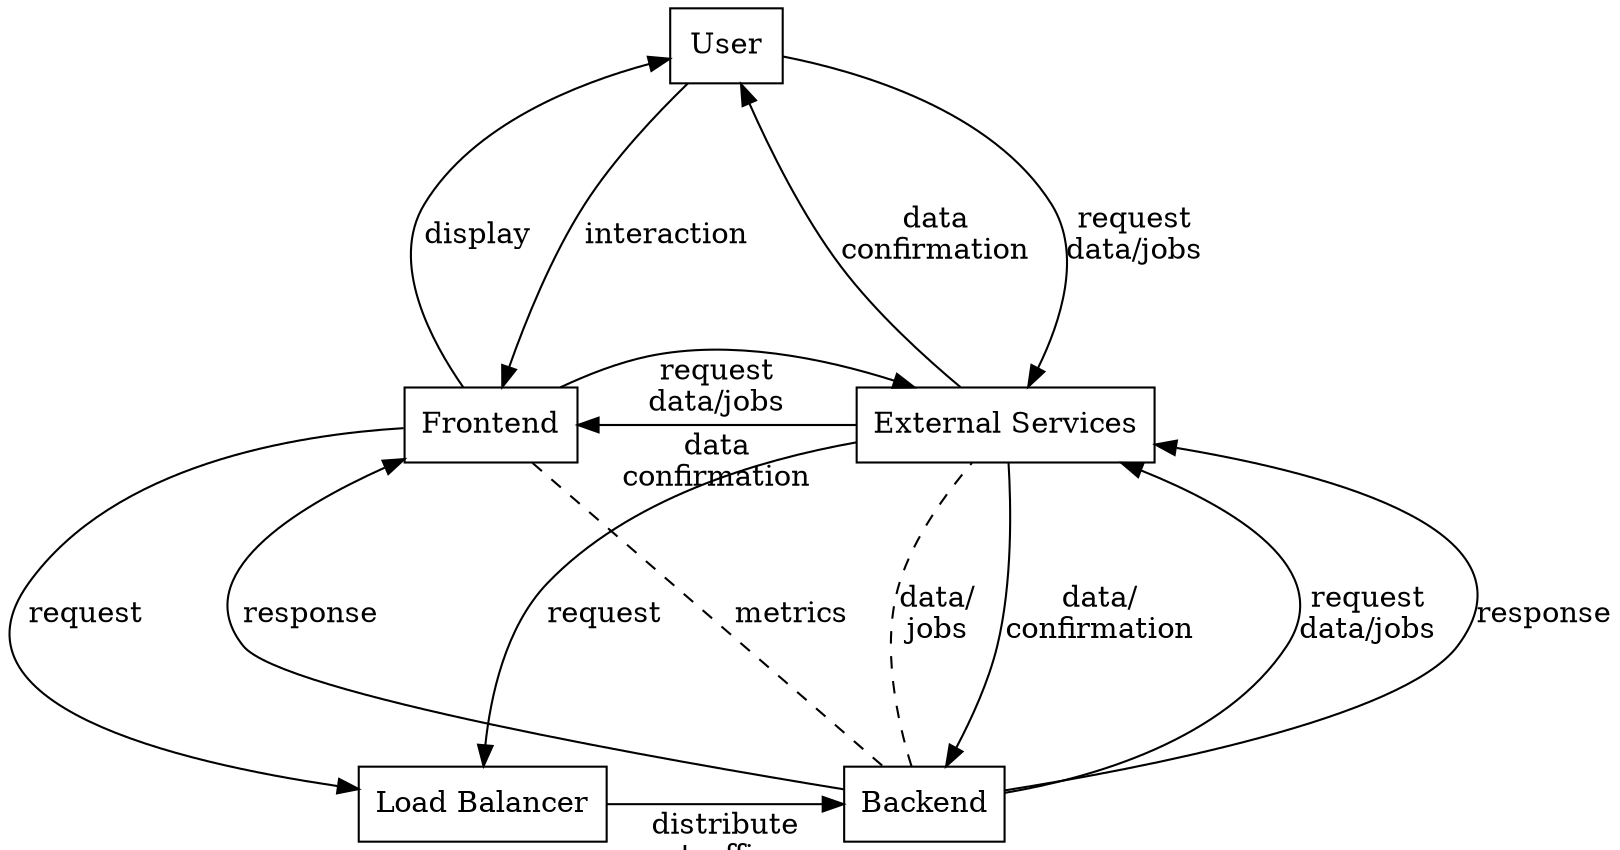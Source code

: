 // digraph TestGraph {
//   rankdir=TB
//   // ratio=1.5
//   // layout=circo
//   // ranksep=0.5
//   // nodesep=0.05
//   // splines=polyline
//   node [shape=box]
//   // edge [decorate=true dir=none fontcolor=red fontsize=8 minlen=5]

//   // Variables
//   john [label="John"]
//   pete [label="Pete"]
//   anne [label="Anne"]
//   article [label="Article"]
//   agency [label="Agency" shape=none]
//   ceo [label="CEO"]
//   managers [label="Managers"]

//   // Edges
//   john -> pete [label="interviews"]
//   pete -> anne [label="talks about"]
//   anne -> john [label="interviews"]
//   john -> article [label="writes"]
//   anne -> article [label="writes"]
//   anne -> pete [label="knows"]
//   pete -> article [label="reviews"]

//   subgraph clusterAgency {
//     ceo -> agency [label="works for"]
//     managers -> agency [label="works for"]
//     ceo -> managers [label="instructs"]
//     managers -> ceo [label="report to"]
//     ceo -> managers [label="evaluates" style=dashed]
//   }

//   john -> agency [label="writes for"]
//   managers -> john [label="evaluate" style=dashed]
//   managers -> pete [label="evaluate" style=dashed]
//   managers -> anne [label="evaluate" style=dashed]
// }

digraph Application {
  rankdir=BT
  nodesep=.6
  ranksep=1.6
  node [shape=box]

  // Variables

  backend [label="Backend"]
  frontend [label="Frontend"]
  balancer [label="Load Balancer"]
  user [label="User"]
  services [label="External Services"]

  // Edges

  // Request
  user -> frontend [label="interaction"]
  frontend -> balancer [label="request"]
  balancer -> backend  [label="distribute\ntraffic"]
  backend -> services [label="request\ndata/jobs"]
  services -> balancer [label="request"]
  backend -> services [label="response"]
  user -> services [label="request\ndata/jobs"]
  services -> user [label="data\nconfirmation"]
  frontend -> services [label="request\ndata/jobs"]
  services -> frontend [label="data\nconfirmation"]

  // Response
  services -> backend [label="data/\nconfirmation"]
  backend -> frontend [label="response"]
  frontend -> user [label="display"]

  // Metrics
  frontend -> backend [label="metrics" style=dashed arrowhead=none]
  backend -> services [label="data/\njobs" style=dashed arrowhead=none]

  // Rank

  {rank=same; frontend; services}
  {rank=same; backend; balancer}
}
